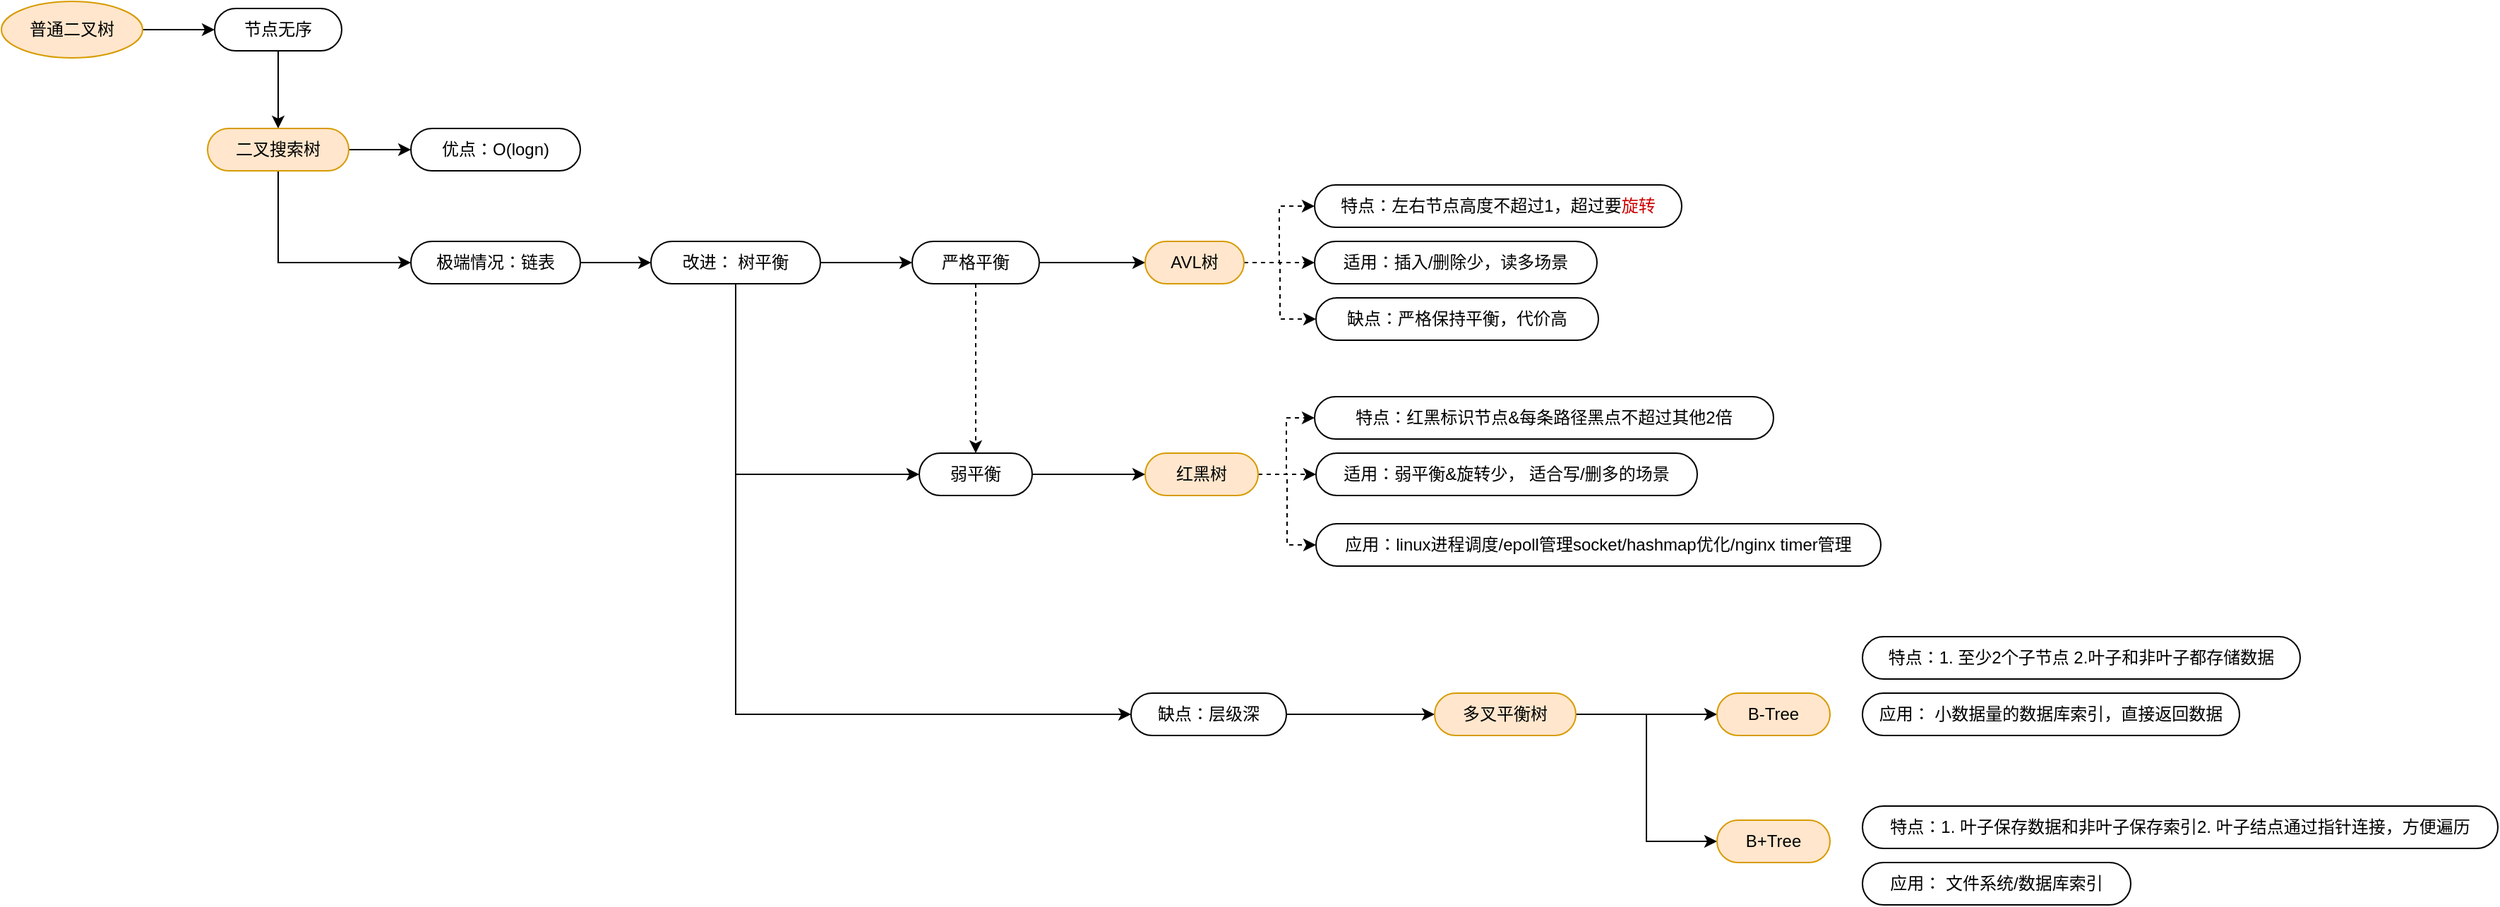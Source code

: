<mxfile version="16.1.2" type="github">
  <diagram id="3waTQkPgR3KwLTMVxv8k" name="Page-1">
    <mxGraphModel dx="1298" dy="840" grid="1" gridSize="10" guides="1" tooltips="1" connect="1" arrows="1" fold="1" page="1" pageScale="1" pageWidth="827" pageHeight="1169" math="0" shadow="0">
      <root>
        <mxCell id="0" />
        <mxCell id="1" parent="0" />
        <mxCell id="EOYsyv7ITSajm1jVBeUH-4" style="edgeStyle=orthogonalEdgeStyle;rounded=0;orthogonalLoop=1;jettySize=auto;html=1;exitX=1;exitY=0.5;exitDx=0;exitDy=0;" edge="1" parent="1" source="EOYsyv7ITSajm1jVBeUH-1" target="EOYsyv7ITSajm1jVBeUH-2">
          <mxGeometry relative="1" as="geometry" />
        </mxCell>
        <mxCell id="EOYsyv7ITSajm1jVBeUH-1" value="普通二叉树" style="ellipse;whiteSpace=wrap;html=1;align=center;newEdgeStyle={&quot;edgeStyle&quot;:&quot;entityRelationEdgeStyle&quot;,&quot;startArrow&quot;:&quot;none&quot;,&quot;endArrow&quot;:&quot;none&quot;,&quot;segment&quot;:10,&quot;curved&quot;:1};treeFolding=1;treeMoving=1;fillColor=#ffe6cc;strokeColor=#d79b00;" vertex="1" parent="1">
          <mxGeometry x="210" y="370" width="100" height="40" as="geometry" />
        </mxCell>
        <mxCell id="EOYsyv7ITSajm1jVBeUH-6" style="edgeStyle=orthogonalEdgeStyle;rounded=0;orthogonalLoop=1;jettySize=auto;html=1;exitX=0.5;exitY=1;exitDx=0;exitDy=0;" edge="1" parent="1" source="EOYsyv7ITSajm1jVBeUH-2" target="EOYsyv7ITSajm1jVBeUH-5">
          <mxGeometry relative="1" as="geometry" />
        </mxCell>
        <mxCell id="EOYsyv7ITSajm1jVBeUH-2" value="节点无序" style="whiteSpace=wrap;html=1;rounded=1;arcSize=50;align=center;verticalAlign=middle;strokeWidth=1;autosize=1;spacing=4;treeFolding=1;treeMoving=1;newEdgeStyle={&quot;edgeStyle&quot;:&quot;entityRelationEdgeStyle&quot;,&quot;startArrow&quot;:&quot;none&quot;,&quot;endArrow&quot;:&quot;none&quot;,&quot;segment&quot;:10,&quot;curved&quot;:1};" vertex="1" parent="1">
          <mxGeometry x="361" y="375" width="90" height="30" as="geometry" />
        </mxCell>
        <mxCell id="EOYsyv7ITSajm1jVBeUH-8" style="edgeStyle=orthogonalEdgeStyle;rounded=0;orthogonalLoop=1;jettySize=auto;html=1;exitX=1;exitY=0.5;exitDx=0;exitDy=0;entryX=0;entryY=0.5;entryDx=0;entryDy=0;" edge="1" parent="1" source="EOYsyv7ITSajm1jVBeUH-5" target="EOYsyv7ITSajm1jVBeUH-7">
          <mxGeometry relative="1" as="geometry" />
        </mxCell>
        <mxCell id="EOYsyv7ITSajm1jVBeUH-11" style="edgeStyle=orthogonalEdgeStyle;rounded=0;orthogonalLoop=1;jettySize=auto;html=1;exitX=0.5;exitY=1;exitDx=0;exitDy=0;entryX=0;entryY=0.5;entryDx=0;entryDy=0;" edge="1" parent="1" source="EOYsyv7ITSajm1jVBeUH-5" target="EOYsyv7ITSajm1jVBeUH-9">
          <mxGeometry relative="1" as="geometry" />
        </mxCell>
        <mxCell id="EOYsyv7ITSajm1jVBeUH-5" value="二叉搜索树" style="whiteSpace=wrap;html=1;rounded=1;arcSize=50;align=center;verticalAlign=middle;strokeWidth=1;autosize=1;spacing=4;treeFolding=1;treeMoving=1;newEdgeStyle={&quot;edgeStyle&quot;:&quot;entityRelationEdgeStyle&quot;,&quot;startArrow&quot;:&quot;none&quot;,&quot;endArrow&quot;:&quot;none&quot;,&quot;segment&quot;:10,&quot;curved&quot;:1};fillColor=#ffe6cc;strokeColor=#d79b00;" vertex="1" parent="1">
          <mxGeometry x="356" y="460" width="100" height="30" as="geometry" />
        </mxCell>
        <mxCell id="EOYsyv7ITSajm1jVBeUH-7" value="优点：O(logn)" style="whiteSpace=wrap;html=1;rounded=1;arcSize=50;align=center;verticalAlign=middle;strokeWidth=1;autosize=1;spacing=4;treeFolding=1;treeMoving=1;newEdgeStyle={&quot;edgeStyle&quot;:&quot;entityRelationEdgeStyle&quot;,&quot;startArrow&quot;:&quot;none&quot;,&quot;endArrow&quot;:&quot;none&quot;,&quot;segment&quot;:10,&quot;curved&quot;:1};" vertex="1" parent="1">
          <mxGeometry x="500" y="460" width="120" height="30" as="geometry" />
        </mxCell>
        <mxCell id="EOYsyv7ITSajm1jVBeUH-13" style="edgeStyle=orthogonalEdgeStyle;rounded=0;orthogonalLoop=1;jettySize=auto;html=1;exitX=1;exitY=0.5;exitDx=0;exitDy=0;" edge="1" parent="1" source="EOYsyv7ITSajm1jVBeUH-9" target="EOYsyv7ITSajm1jVBeUH-12">
          <mxGeometry relative="1" as="geometry" />
        </mxCell>
        <mxCell id="EOYsyv7ITSajm1jVBeUH-9" value="极端情况：链表" style="whiteSpace=wrap;html=1;rounded=1;arcSize=50;align=center;verticalAlign=middle;strokeWidth=1;autosize=1;spacing=4;treeFolding=1;treeMoving=1;newEdgeStyle={&quot;edgeStyle&quot;:&quot;entityRelationEdgeStyle&quot;,&quot;startArrow&quot;:&quot;none&quot;,&quot;endArrow&quot;:&quot;none&quot;,&quot;segment&quot;:10,&quot;curved&quot;:1};" vertex="1" parent="1">
          <mxGeometry x="500" y="540" width="120" height="30" as="geometry" />
        </mxCell>
        <mxCell id="EOYsyv7ITSajm1jVBeUH-15" style="edgeStyle=orthogonalEdgeStyle;rounded=0;orthogonalLoop=1;jettySize=auto;html=1;exitX=1;exitY=0.5;exitDx=0;exitDy=0;entryX=0;entryY=0.5;entryDx=0;entryDy=0;" edge="1" parent="1" source="EOYsyv7ITSajm1jVBeUH-12" target="EOYsyv7ITSajm1jVBeUH-14">
          <mxGeometry relative="1" as="geometry" />
        </mxCell>
        <mxCell id="EOYsyv7ITSajm1jVBeUH-18" style="edgeStyle=orthogonalEdgeStyle;rounded=0;orthogonalLoop=1;jettySize=auto;html=1;exitX=0.5;exitY=1;exitDx=0;exitDy=0;entryX=0;entryY=0.5;entryDx=0;entryDy=0;" edge="1" parent="1" source="EOYsyv7ITSajm1jVBeUH-12" target="EOYsyv7ITSajm1jVBeUH-16">
          <mxGeometry relative="1" as="geometry" />
        </mxCell>
        <mxCell id="EOYsyv7ITSajm1jVBeUH-24" style="edgeStyle=orthogonalEdgeStyle;rounded=0;orthogonalLoop=1;jettySize=auto;html=1;exitX=0.5;exitY=1;exitDx=0;exitDy=0;entryX=0;entryY=0.5;entryDx=0;entryDy=0;" edge="1" parent="1" source="EOYsyv7ITSajm1jVBeUH-12" target="EOYsyv7ITSajm1jVBeUH-23">
          <mxGeometry relative="1" as="geometry" />
        </mxCell>
        <mxCell id="EOYsyv7ITSajm1jVBeUH-12" value="改进： 树平衡" style="whiteSpace=wrap;html=1;rounded=1;arcSize=50;align=center;verticalAlign=middle;strokeWidth=1;autosize=1;spacing=4;treeFolding=1;treeMoving=1;newEdgeStyle={&quot;edgeStyle&quot;:&quot;entityRelationEdgeStyle&quot;,&quot;startArrow&quot;:&quot;none&quot;,&quot;endArrow&quot;:&quot;none&quot;,&quot;segment&quot;:10,&quot;curved&quot;:1};" vertex="1" parent="1">
          <mxGeometry x="670" y="540" width="120" height="30" as="geometry" />
        </mxCell>
        <mxCell id="EOYsyv7ITSajm1jVBeUH-20" style="edgeStyle=orthogonalEdgeStyle;rounded=0;orthogonalLoop=1;jettySize=auto;html=1;exitX=1;exitY=0.5;exitDx=0;exitDy=0;entryX=0;entryY=0.5;entryDx=0;entryDy=0;" edge="1" parent="1" source="EOYsyv7ITSajm1jVBeUH-14" target="EOYsyv7ITSajm1jVBeUH-19">
          <mxGeometry relative="1" as="geometry" />
        </mxCell>
        <mxCell id="EOYsyv7ITSajm1jVBeUH-37" style="edgeStyle=orthogonalEdgeStyle;rounded=0;orthogonalLoop=1;jettySize=auto;html=1;exitX=0.5;exitY=1;exitDx=0;exitDy=0;entryX=0.5;entryY=0;entryDx=0;entryDy=0;fontColor=#CC0000;dashed=1;" edge="1" parent="1" source="EOYsyv7ITSajm1jVBeUH-14" target="EOYsyv7ITSajm1jVBeUH-16">
          <mxGeometry relative="1" as="geometry" />
        </mxCell>
        <mxCell id="EOYsyv7ITSajm1jVBeUH-14" value="严格平衡" style="whiteSpace=wrap;html=1;rounded=1;arcSize=50;align=center;verticalAlign=middle;strokeWidth=1;autosize=1;spacing=4;treeFolding=1;treeMoving=1;newEdgeStyle={&quot;edgeStyle&quot;:&quot;entityRelationEdgeStyle&quot;,&quot;startArrow&quot;:&quot;none&quot;,&quot;endArrow&quot;:&quot;none&quot;,&quot;segment&quot;:10,&quot;curved&quot;:1};" vertex="1" parent="1">
          <mxGeometry x="855" y="540" width="90" height="30" as="geometry" />
        </mxCell>
        <mxCell id="EOYsyv7ITSajm1jVBeUH-22" style="edgeStyle=orthogonalEdgeStyle;rounded=0;orthogonalLoop=1;jettySize=auto;html=1;exitX=1;exitY=0.5;exitDx=0;exitDy=0;entryX=0;entryY=0.5;entryDx=0;entryDy=0;" edge="1" parent="1" source="EOYsyv7ITSajm1jVBeUH-16" target="EOYsyv7ITSajm1jVBeUH-21">
          <mxGeometry relative="1" as="geometry" />
        </mxCell>
        <mxCell id="EOYsyv7ITSajm1jVBeUH-16" value="弱平衡" style="whiteSpace=wrap;html=1;rounded=1;arcSize=50;align=center;verticalAlign=middle;strokeWidth=1;autosize=1;spacing=4;treeFolding=1;treeMoving=1;newEdgeStyle={&quot;edgeStyle&quot;:&quot;entityRelationEdgeStyle&quot;,&quot;startArrow&quot;:&quot;none&quot;,&quot;endArrow&quot;:&quot;none&quot;,&quot;segment&quot;:10,&quot;curved&quot;:1};" vertex="1" parent="1">
          <mxGeometry x="860" y="690" width="80" height="30" as="geometry" />
        </mxCell>
        <mxCell id="EOYsyv7ITSajm1jVBeUH-38" style="edgeStyle=orthogonalEdgeStyle;rounded=0;orthogonalLoop=1;jettySize=auto;html=1;exitX=1;exitY=0.5;exitDx=0;exitDy=0;entryX=0;entryY=0.5;entryDx=0;entryDy=0;dashed=1;fontColor=#CC0000;" edge="1" parent="1" source="EOYsyv7ITSajm1jVBeUH-19" target="EOYsyv7ITSajm1jVBeUH-34">
          <mxGeometry relative="1" as="geometry" />
        </mxCell>
        <mxCell id="EOYsyv7ITSajm1jVBeUH-39" style="edgeStyle=orthogonalEdgeStyle;rounded=0;orthogonalLoop=1;jettySize=auto;html=1;exitX=1;exitY=0.5;exitDx=0;exitDy=0;entryX=0;entryY=0.5;entryDx=0;entryDy=0;dashed=1;fontColor=#CC0000;" edge="1" parent="1" source="EOYsyv7ITSajm1jVBeUH-19" target="EOYsyv7ITSajm1jVBeUH-35">
          <mxGeometry relative="1" as="geometry" />
        </mxCell>
        <mxCell id="EOYsyv7ITSajm1jVBeUH-40" style="edgeStyle=orthogonalEdgeStyle;rounded=0;orthogonalLoop=1;jettySize=auto;html=1;exitX=1;exitY=0.5;exitDx=0;exitDy=0;entryX=0;entryY=0.5;entryDx=0;entryDy=0;dashed=1;fontColor=#CC0000;" edge="1" parent="1" source="EOYsyv7ITSajm1jVBeUH-19" target="EOYsyv7ITSajm1jVBeUH-36">
          <mxGeometry relative="1" as="geometry" />
        </mxCell>
        <mxCell id="EOYsyv7ITSajm1jVBeUH-19" value="AVL树" style="whiteSpace=wrap;html=1;rounded=1;arcSize=50;align=center;verticalAlign=middle;strokeWidth=1;autosize=1;spacing=4;treeFolding=1;treeMoving=1;newEdgeStyle={&quot;edgeStyle&quot;:&quot;entityRelationEdgeStyle&quot;,&quot;startArrow&quot;:&quot;none&quot;,&quot;endArrow&quot;:&quot;none&quot;,&quot;segment&quot;:10,&quot;curved&quot;:1};fillColor=#ffe6cc;strokeColor=#d79b00;" vertex="1" parent="1">
          <mxGeometry x="1020" y="540" width="70" height="30" as="geometry" />
        </mxCell>
        <mxCell id="EOYsyv7ITSajm1jVBeUH-45" style="edgeStyle=orthogonalEdgeStyle;rounded=0;orthogonalLoop=1;jettySize=auto;html=1;exitX=1;exitY=0.5;exitDx=0;exitDy=0;entryX=0;entryY=0.5;entryDx=0;entryDy=0;dashed=1;fontColor=#CC0000;" edge="1" parent="1" source="EOYsyv7ITSajm1jVBeUH-21" target="EOYsyv7ITSajm1jVBeUH-41">
          <mxGeometry relative="1" as="geometry" />
        </mxCell>
        <mxCell id="EOYsyv7ITSajm1jVBeUH-46" style="edgeStyle=orthogonalEdgeStyle;rounded=0;orthogonalLoop=1;jettySize=auto;html=1;exitX=1;exitY=0.5;exitDx=0;exitDy=0;dashed=1;fontColor=#CC0000;" edge="1" parent="1" source="EOYsyv7ITSajm1jVBeUH-21" target="EOYsyv7ITSajm1jVBeUH-42">
          <mxGeometry relative="1" as="geometry" />
        </mxCell>
        <mxCell id="EOYsyv7ITSajm1jVBeUH-47" style="edgeStyle=orthogonalEdgeStyle;rounded=0;orthogonalLoop=1;jettySize=auto;html=1;exitX=1;exitY=0.5;exitDx=0;exitDy=0;entryX=0;entryY=0.5;entryDx=0;entryDy=0;dashed=1;fontColor=#CC0000;" edge="1" parent="1" source="EOYsyv7ITSajm1jVBeUH-21" target="EOYsyv7ITSajm1jVBeUH-43">
          <mxGeometry relative="1" as="geometry" />
        </mxCell>
        <mxCell id="EOYsyv7ITSajm1jVBeUH-21" value="红黑树" style="whiteSpace=wrap;html=1;rounded=1;arcSize=50;align=center;verticalAlign=middle;strokeWidth=1;autosize=1;spacing=4;treeFolding=1;treeMoving=1;newEdgeStyle={&quot;edgeStyle&quot;:&quot;entityRelationEdgeStyle&quot;,&quot;startArrow&quot;:&quot;none&quot;,&quot;endArrow&quot;:&quot;none&quot;,&quot;segment&quot;:10,&quot;curved&quot;:1};fillColor=#ffe6cc;strokeColor=#d79b00;" vertex="1" parent="1">
          <mxGeometry x="1020" y="690" width="80" height="30" as="geometry" />
        </mxCell>
        <mxCell id="EOYsyv7ITSajm1jVBeUH-27" style="edgeStyle=orthogonalEdgeStyle;rounded=0;orthogonalLoop=1;jettySize=auto;html=1;exitX=1;exitY=0.5;exitDx=0;exitDy=0;" edge="1" parent="1" source="EOYsyv7ITSajm1jVBeUH-23" target="EOYsyv7ITSajm1jVBeUH-25">
          <mxGeometry relative="1" as="geometry" />
        </mxCell>
        <mxCell id="EOYsyv7ITSajm1jVBeUH-23" value="缺点：层级深" style="whiteSpace=wrap;html=1;rounded=1;arcSize=50;align=center;verticalAlign=middle;strokeWidth=1;autosize=1;spacing=4;treeFolding=1;treeMoving=1;newEdgeStyle={&quot;edgeStyle&quot;:&quot;entityRelationEdgeStyle&quot;,&quot;startArrow&quot;:&quot;none&quot;,&quot;endArrow&quot;:&quot;none&quot;,&quot;segment&quot;:10,&quot;curved&quot;:1};" vertex="1" parent="1">
          <mxGeometry x="1010" y="860" width="110" height="30" as="geometry" />
        </mxCell>
        <mxCell id="EOYsyv7ITSajm1jVBeUH-32" style="edgeStyle=orthogonalEdgeStyle;rounded=0;orthogonalLoop=1;jettySize=auto;html=1;exitX=1;exitY=0.5;exitDx=0;exitDy=0;" edge="1" parent="1" source="EOYsyv7ITSajm1jVBeUH-25" target="EOYsyv7ITSajm1jVBeUH-28">
          <mxGeometry relative="1" as="geometry" />
        </mxCell>
        <mxCell id="EOYsyv7ITSajm1jVBeUH-33" style="edgeStyle=orthogonalEdgeStyle;rounded=0;orthogonalLoop=1;jettySize=auto;html=1;exitX=1;exitY=0.5;exitDx=0;exitDy=0;entryX=0;entryY=0.5;entryDx=0;entryDy=0;" edge="1" parent="1" source="EOYsyv7ITSajm1jVBeUH-25" target="EOYsyv7ITSajm1jVBeUH-29">
          <mxGeometry relative="1" as="geometry" />
        </mxCell>
        <mxCell id="EOYsyv7ITSajm1jVBeUH-25" value="多叉平衡树" style="whiteSpace=wrap;html=1;rounded=1;arcSize=50;align=center;verticalAlign=middle;strokeWidth=1;autosize=1;spacing=4;treeFolding=1;treeMoving=1;newEdgeStyle={&quot;edgeStyle&quot;:&quot;entityRelationEdgeStyle&quot;,&quot;startArrow&quot;:&quot;none&quot;,&quot;endArrow&quot;:&quot;none&quot;,&quot;segment&quot;:10,&quot;curved&quot;:1};fillColor=#ffe6cc;strokeColor=#d79b00;" vertex="1" parent="1">
          <mxGeometry x="1225" y="860" width="100" height="30" as="geometry" />
        </mxCell>
        <mxCell id="EOYsyv7ITSajm1jVBeUH-28" value="B-Tree" style="whiteSpace=wrap;html=1;rounded=1;arcSize=50;align=center;verticalAlign=middle;strokeWidth=1;autosize=1;spacing=4;treeFolding=1;treeMoving=1;newEdgeStyle={&quot;edgeStyle&quot;:&quot;entityRelationEdgeStyle&quot;,&quot;startArrow&quot;:&quot;none&quot;,&quot;endArrow&quot;:&quot;none&quot;,&quot;segment&quot;:10,&quot;curved&quot;:1};fillColor=#ffe6cc;strokeColor=#d79b00;" vertex="1" parent="1">
          <mxGeometry x="1425" y="860" width="80" height="30" as="geometry" />
        </mxCell>
        <mxCell id="EOYsyv7ITSajm1jVBeUH-29" value="B+Tree" style="whiteSpace=wrap;html=1;rounded=1;arcSize=50;align=center;verticalAlign=middle;strokeWidth=1;autosize=1;spacing=4;treeFolding=1;treeMoving=1;newEdgeStyle={&quot;edgeStyle&quot;:&quot;entityRelationEdgeStyle&quot;,&quot;startArrow&quot;:&quot;none&quot;,&quot;endArrow&quot;:&quot;none&quot;,&quot;segment&quot;:10,&quot;curved&quot;:1};fillColor=#ffe6cc;strokeColor=#d79b00;" vertex="1" parent="1">
          <mxGeometry x="1425" y="950" width="80" height="30" as="geometry" />
        </mxCell>
        <mxCell id="EOYsyv7ITSajm1jVBeUH-34" value="特点：左右节点高度不超过1，超过要&lt;font color=&quot;#cc0000&quot;&gt;旋转&lt;/font&gt;" style="whiteSpace=wrap;html=1;rounded=1;arcSize=50;align=center;verticalAlign=middle;strokeWidth=1;autosize=1;spacing=4;treeFolding=1;treeMoving=1;newEdgeStyle={&quot;edgeStyle&quot;:&quot;entityRelationEdgeStyle&quot;,&quot;startArrow&quot;:&quot;none&quot;,&quot;endArrow&quot;:&quot;none&quot;,&quot;segment&quot;:10,&quot;curved&quot;:1};" vertex="1" parent="1">
          <mxGeometry x="1140" y="500" width="260" height="30" as="geometry" />
        </mxCell>
        <mxCell id="EOYsyv7ITSajm1jVBeUH-35" value="适用：插入/删除少，读多场景" style="whiteSpace=wrap;html=1;rounded=1;arcSize=50;align=center;verticalAlign=middle;strokeWidth=1;autosize=1;spacing=4;treeFolding=1;treeMoving=1;newEdgeStyle={&quot;edgeStyle&quot;:&quot;entityRelationEdgeStyle&quot;,&quot;startArrow&quot;:&quot;none&quot;,&quot;endArrow&quot;:&quot;none&quot;,&quot;segment&quot;:10,&quot;curved&quot;:1};" vertex="1" parent="1">
          <mxGeometry x="1140" y="540" width="200" height="30" as="geometry" />
        </mxCell>
        <mxCell id="EOYsyv7ITSajm1jVBeUH-36" value="缺点：严格保持平衡，代价高" style="whiteSpace=wrap;html=1;rounded=1;arcSize=50;align=center;verticalAlign=middle;strokeWidth=1;autosize=1;spacing=4;treeFolding=1;treeMoving=1;newEdgeStyle={&quot;edgeStyle&quot;:&quot;entityRelationEdgeStyle&quot;,&quot;startArrow&quot;:&quot;none&quot;,&quot;endArrow&quot;:&quot;none&quot;,&quot;segment&quot;:10,&quot;curved&quot;:1};" vertex="1" parent="1">
          <mxGeometry x="1141" y="580" width="200" height="30" as="geometry" />
        </mxCell>
        <mxCell id="EOYsyv7ITSajm1jVBeUH-41" value="特点：红黑标识节点&amp;amp;每条路径黑点不超过其他2倍" style="whiteSpace=wrap;html=1;rounded=1;arcSize=50;align=center;verticalAlign=middle;strokeWidth=1;autosize=1;spacing=4;treeFolding=1;treeMoving=1;newEdgeStyle={&quot;edgeStyle&quot;:&quot;entityRelationEdgeStyle&quot;,&quot;startArrow&quot;:&quot;none&quot;,&quot;endArrow&quot;:&quot;none&quot;,&quot;segment&quot;:10,&quot;curved&quot;:1};" vertex="1" parent="1">
          <mxGeometry x="1140" y="650" width="325" height="30" as="geometry" />
        </mxCell>
        <mxCell id="EOYsyv7ITSajm1jVBeUH-42" value="适用：弱平衡&amp;amp;旋转少， 适合写/删多的场景" style="whiteSpace=wrap;html=1;rounded=1;arcSize=50;align=center;verticalAlign=middle;strokeWidth=1;autosize=1;spacing=4;treeFolding=1;treeMoving=1;newEdgeStyle={&quot;edgeStyle&quot;:&quot;entityRelationEdgeStyle&quot;,&quot;startArrow&quot;:&quot;none&quot;,&quot;endArrow&quot;:&quot;none&quot;,&quot;segment&quot;:10,&quot;curved&quot;:1};" vertex="1" parent="1">
          <mxGeometry x="1141" y="690" width="270" height="30" as="geometry" />
        </mxCell>
        <mxCell id="EOYsyv7ITSajm1jVBeUH-43" value="应用：linux进程调度/epoll管理socket/hashmap优化/nginx timer管理" style="whiteSpace=wrap;html=1;rounded=1;arcSize=50;align=center;verticalAlign=middle;strokeWidth=1;autosize=1;spacing=4;treeFolding=1;treeMoving=1;newEdgeStyle={&quot;edgeStyle&quot;:&quot;entityRelationEdgeStyle&quot;,&quot;startArrow&quot;:&quot;none&quot;,&quot;endArrow&quot;:&quot;none&quot;,&quot;segment&quot;:10,&quot;curved&quot;:1};" vertex="1" parent="1">
          <mxGeometry x="1141" y="740" width="400" height="30" as="geometry" />
        </mxCell>
        <mxCell id="EOYsyv7ITSajm1jVBeUH-48" value="特点：1. 至少2个子节点 2.叶子和非叶子都存储数据" style="whiteSpace=wrap;html=1;rounded=1;arcSize=50;align=center;verticalAlign=middle;strokeWidth=1;autosize=1;spacing=4;treeFolding=1;treeMoving=1;newEdgeStyle={&quot;edgeStyle&quot;:&quot;entityRelationEdgeStyle&quot;,&quot;startArrow&quot;:&quot;none&quot;,&quot;endArrow&quot;:&quot;none&quot;,&quot;segment&quot;:10,&quot;curved&quot;:1};" vertex="1" parent="1">
          <mxGeometry x="1528" y="820" width="310" height="30" as="geometry" />
        </mxCell>
        <mxCell id="EOYsyv7ITSajm1jVBeUH-49" value="应用： 小数据量的数据库索引，直接返回数据" style="whiteSpace=wrap;html=1;rounded=1;arcSize=50;align=center;verticalAlign=middle;strokeWidth=1;autosize=1;spacing=4;treeFolding=1;treeMoving=1;newEdgeStyle={&quot;edgeStyle&quot;:&quot;entityRelationEdgeStyle&quot;,&quot;startArrow&quot;:&quot;none&quot;,&quot;endArrow&quot;:&quot;none&quot;,&quot;segment&quot;:10,&quot;curved&quot;:1};" vertex="1" parent="1">
          <mxGeometry x="1528" y="860" width="267" height="30" as="geometry" />
        </mxCell>
        <mxCell id="EOYsyv7ITSajm1jVBeUH-50" value="特点：1. 叶子保存数据和非叶子保存索引2. 叶子结点通过指针连接，方便遍历" style="whiteSpace=wrap;html=1;rounded=1;arcSize=50;align=center;verticalAlign=middle;strokeWidth=1;autosize=1;spacing=4;treeFolding=1;treeMoving=1;newEdgeStyle={&quot;edgeStyle&quot;:&quot;entityRelationEdgeStyle&quot;,&quot;startArrow&quot;:&quot;none&quot;,&quot;endArrow&quot;:&quot;none&quot;,&quot;segment&quot;:10,&quot;curved&quot;:1};" vertex="1" parent="1">
          <mxGeometry x="1528" y="940" width="450" height="30" as="geometry" />
        </mxCell>
        <mxCell id="EOYsyv7ITSajm1jVBeUH-51" value="应用： 文件系统/数据库索引" style="whiteSpace=wrap;html=1;rounded=1;arcSize=50;align=center;verticalAlign=middle;strokeWidth=1;autosize=1;spacing=4;treeFolding=1;treeMoving=1;newEdgeStyle={&quot;edgeStyle&quot;:&quot;entityRelationEdgeStyle&quot;,&quot;startArrow&quot;:&quot;none&quot;,&quot;endArrow&quot;:&quot;none&quot;,&quot;segment&quot;:10,&quot;curved&quot;:1};" vertex="1" parent="1">
          <mxGeometry x="1528" y="980" width="190" height="30" as="geometry" />
        </mxCell>
      </root>
    </mxGraphModel>
  </diagram>
</mxfile>
